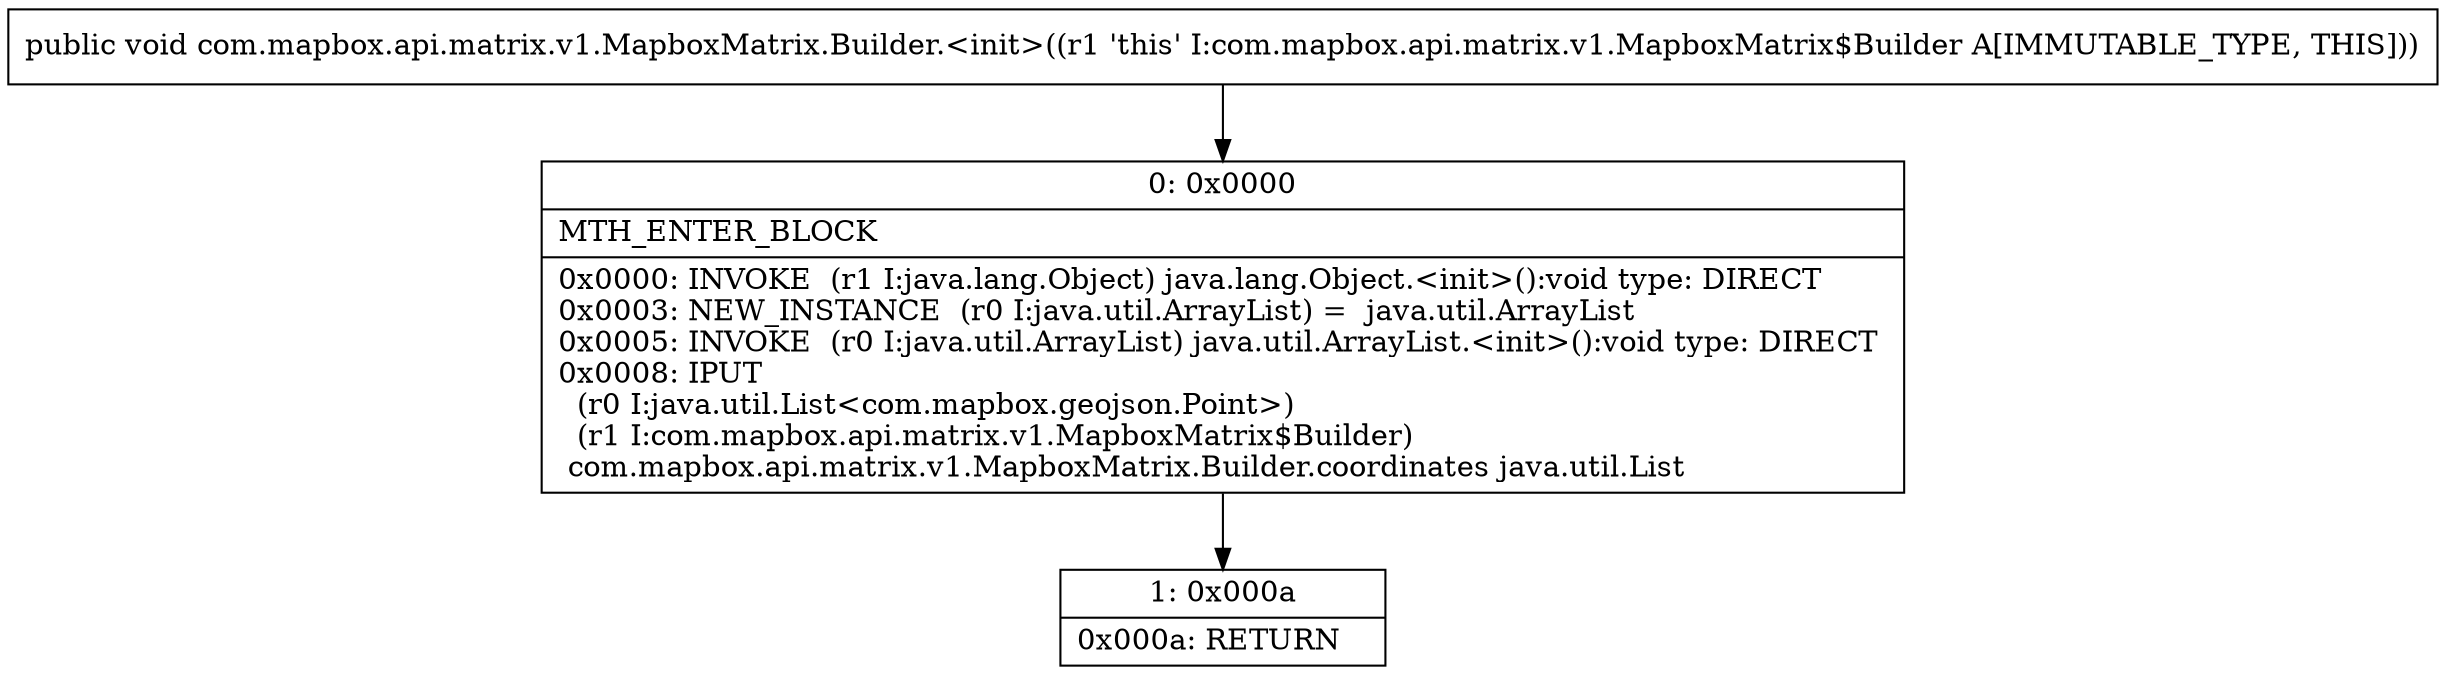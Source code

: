 digraph "CFG forcom.mapbox.api.matrix.v1.MapboxMatrix.Builder.\<init\>()V" {
Node_0 [shape=record,label="{0\:\ 0x0000|MTH_ENTER_BLOCK\l|0x0000: INVOKE  (r1 I:java.lang.Object) java.lang.Object.\<init\>():void type: DIRECT \l0x0003: NEW_INSTANCE  (r0 I:java.util.ArrayList) =  java.util.ArrayList \l0x0005: INVOKE  (r0 I:java.util.ArrayList) java.util.ArrayList.\<init\>():void type: DIRECT \l0x0008: IPUT  \l  (r0 I:java.util.List\<com.mapbox.geojson.Point\>)\l  (r1 I:com.mapbox.api.matrix.v1.MapboxMatrix$Builder)\l com.mapbox.api.matrix.v1.MapboxMatrix.Builder.coordinates java.util.List \l}"];
Node_1 [shape=record,label="{1\:\ 0x000a|0x000a: RETURN   \l}"];
MethodNode[shape=record,label="{public void com.mapbox.api.matrix.v1.MapboxMatrix.Builder.\<init\>((r1 'this' I:com.mapbox.api.matrix.v1.MapboxMatrix$Builder A[IMMUTABLE_TYPE, THIS])) }"];
MethodNode -> Node_0;
Node_0 -> Node_1;
}

